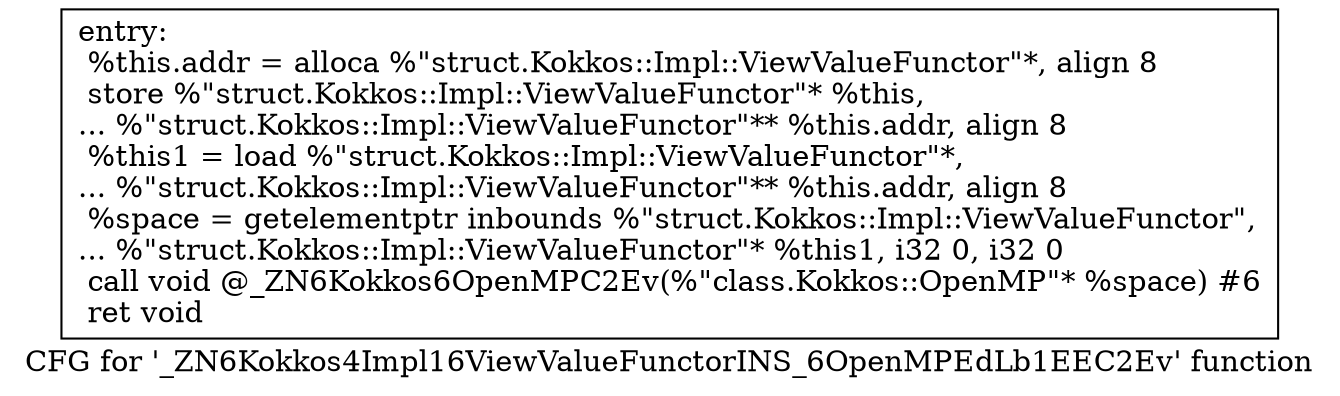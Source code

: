 digraph "CFG for '_ZN6Kokkos4Impl16ViewValueFunctorINS_6OpenMPEdLb1EEC2Ev' function" {
	label="CFG for '_ZN6Kokkos4Impl16ViewValueFunctorINS_6OpenMPEdLb1EEC2Ev' function";

	Node0x5e6c110 [shape=record,label="{entry:\l  %this.addr = alloca %\"struct.Kokkos::Impl::ViewValueFunctor\"*, align 8\l  store %\"struct.Kokkos::Impl::ViewValueFunctor\"* %this,\l... %\"struct.Kokkos::Impl::ViewValueFunctor\"** %this.addr, align 8\l  %this1 = load %\"struct.Kokkos::Impl::ViewValueFunctor\"*,\l... %\"struct.Kokkos::Impl::ViewValueFunctor\"** %this.addr, align 8\l  %space = getelementptr inbounds %\"struct.Kokkos::Impl::ViewValueFunctor\",\l... %\"struct.Kokkos::Impl::ViewValueFunctor\"* %this1, i32 0, i32 0\l  call void @_ZN6Kokkos6OpenMPC2Ev(%\"class.Kokkos::OpenMP\"* %space) #6\l  ret void\l}"];
}
